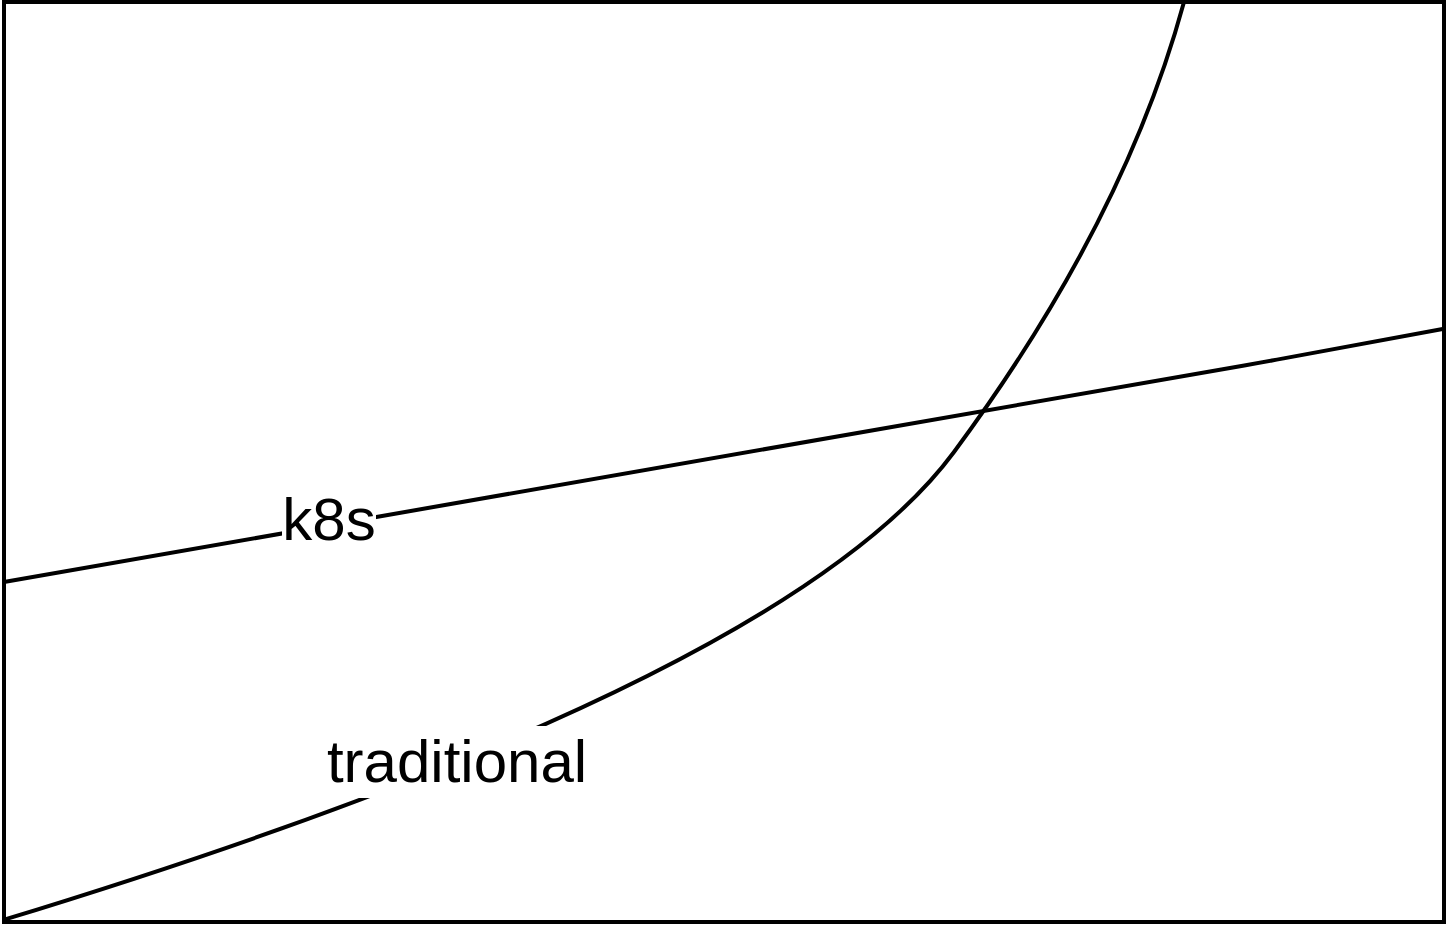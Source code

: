 <mxfile version="10.6.5" type="device"><diagram id="pLAp71B0IErG3vI6TnLD" name="Page-1"><mxGraphModel dx="1327" dy="827" grid="1" gridSize="10" guides="1" tooltips="1" connect="1" arrows="1" fold="1" page="1" pageScale="1" pageWidth="850" pageHeight="1100" math="0" shadow="0"><root><mxCell id="0"/><mxCell id="1" parent="0"/><mxCell id="WSgwotK-8ApKXqvARPad-1" value="" style="rounded=0;whiteSpace=wrap;html=1;strokeWidth=2;" vertex="1" parent="1"><mxGeometry x="50" y="20" width="720" height="460" as="geometry"/></mxCell><mxCell id="WSgwotK-8ApKXqvARPad-2" value="" style="endArrow=none;html=1;strokeWidth=2;" edge="1" parent="1" source="WSgwotK-8ApKXqvARPad-1" target="WSgwotK-8ApKXqvARPad-1"><mxGeometry width="50" height="50" relative="1" as="geometry"><mxPoint x="50" y="550" as="sourcePoint"/><mxPoint x="100" y="500" as="targetPoint"/><Array as="points"><mxPoint x="680" y="200"/><mxPoint x="50" y="310"/></Array></mxGeometry></mxCell><mxCell id="WSgwotK-8ApKXqvARPad-6" value="&lt;font style=&quot;font-size: 30px&quot;&gt;k8s&lt;/font&gt;" style="text;html=1;resizable=0;points=[];align=center;verticalAlign=middle;labelBackgroundColor=#ffffff;" vertex="1" connectable="0" parent="WSgwotK-8ApKXqvARPad-2"><mxGeometry x="0.548" y="-4" relative="1" as="geometry"><mxPoint as="offset"/></mxGeometry></mxCell><mxCell id="WSgwotK-8ApKXqvARPad-3" value="" style="curved=1;endArrow=none;html=1;endFill=0;entryX=-0.001;entryY=0.998;entryDx=0;entryDy=0;entryPerimeter=0;strokeWidth=2;" edge="1" parent="1" target="WSgwotK-8ApKXqvARPad-1"><mxGeometry width="50" height="50" relative="1" as="geometry"><mxPoint x="640" y="20" as="sourcePoint"/><mxPoint x="100" y="500" as="targetPoint"/><Array as="points"><mxPoint x="610" y="130"/><mxPoint x="440" y="360"/></Array></mxGeometry></mxCell><mxCell id="WSgwotK-8ApKXqvARPad-5" value="&lt;font style=&quot;font-size: 30px&quot;&gt;traditional&lt;/font&gt;&lt;br&gt;" style="text;html=1;resizable=0;points=[];align=center;verticalAlign=middle;labelBackgroundColor=#ffffff;" vertex="1" connectable="0" parent="WSgwotK-8ApKXqvARPad-3"><mxGeometry x="0.405" y="-11" relative="1" as="geometry"><mxPoint as="offset"/></mxGeometry></mxCell></root></mxGraphModel></diagram></mxfile>